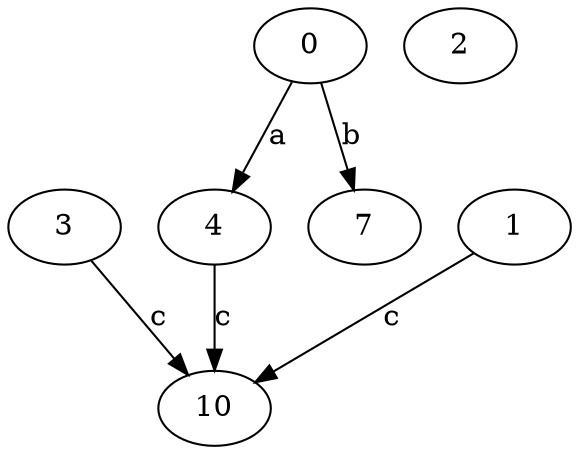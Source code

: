 strict digraph  {
3;
0;
4;
1;
7;
2;
10;
3 -> 10  [label=c];
0 -> 4  [label=a];
0 -> 7  [label=b];
4 -> 10  [label=c];
1 -> 10  [label=c];
}
